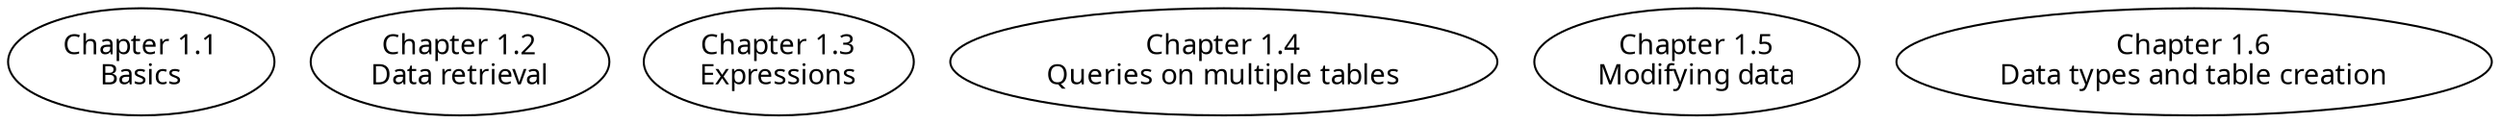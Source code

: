 



digraph {
  node [ fontname="sans-serif" ]

  c1 [ label="Chapter 1.1\nBasics" ]
  c2 [ label="Chapter 1.2\nData retrieval" ]
  c3 [ label="Chapter 1.3\nExpressions" ]
  c4 [ label="Chapter 1.4\nQueries on multiple tables" ]
  c5 [ label="Chapter 1.5\nModifying data" ]
  c6 [ label="Chapter 1.6\nData types and table creation" ]
}
